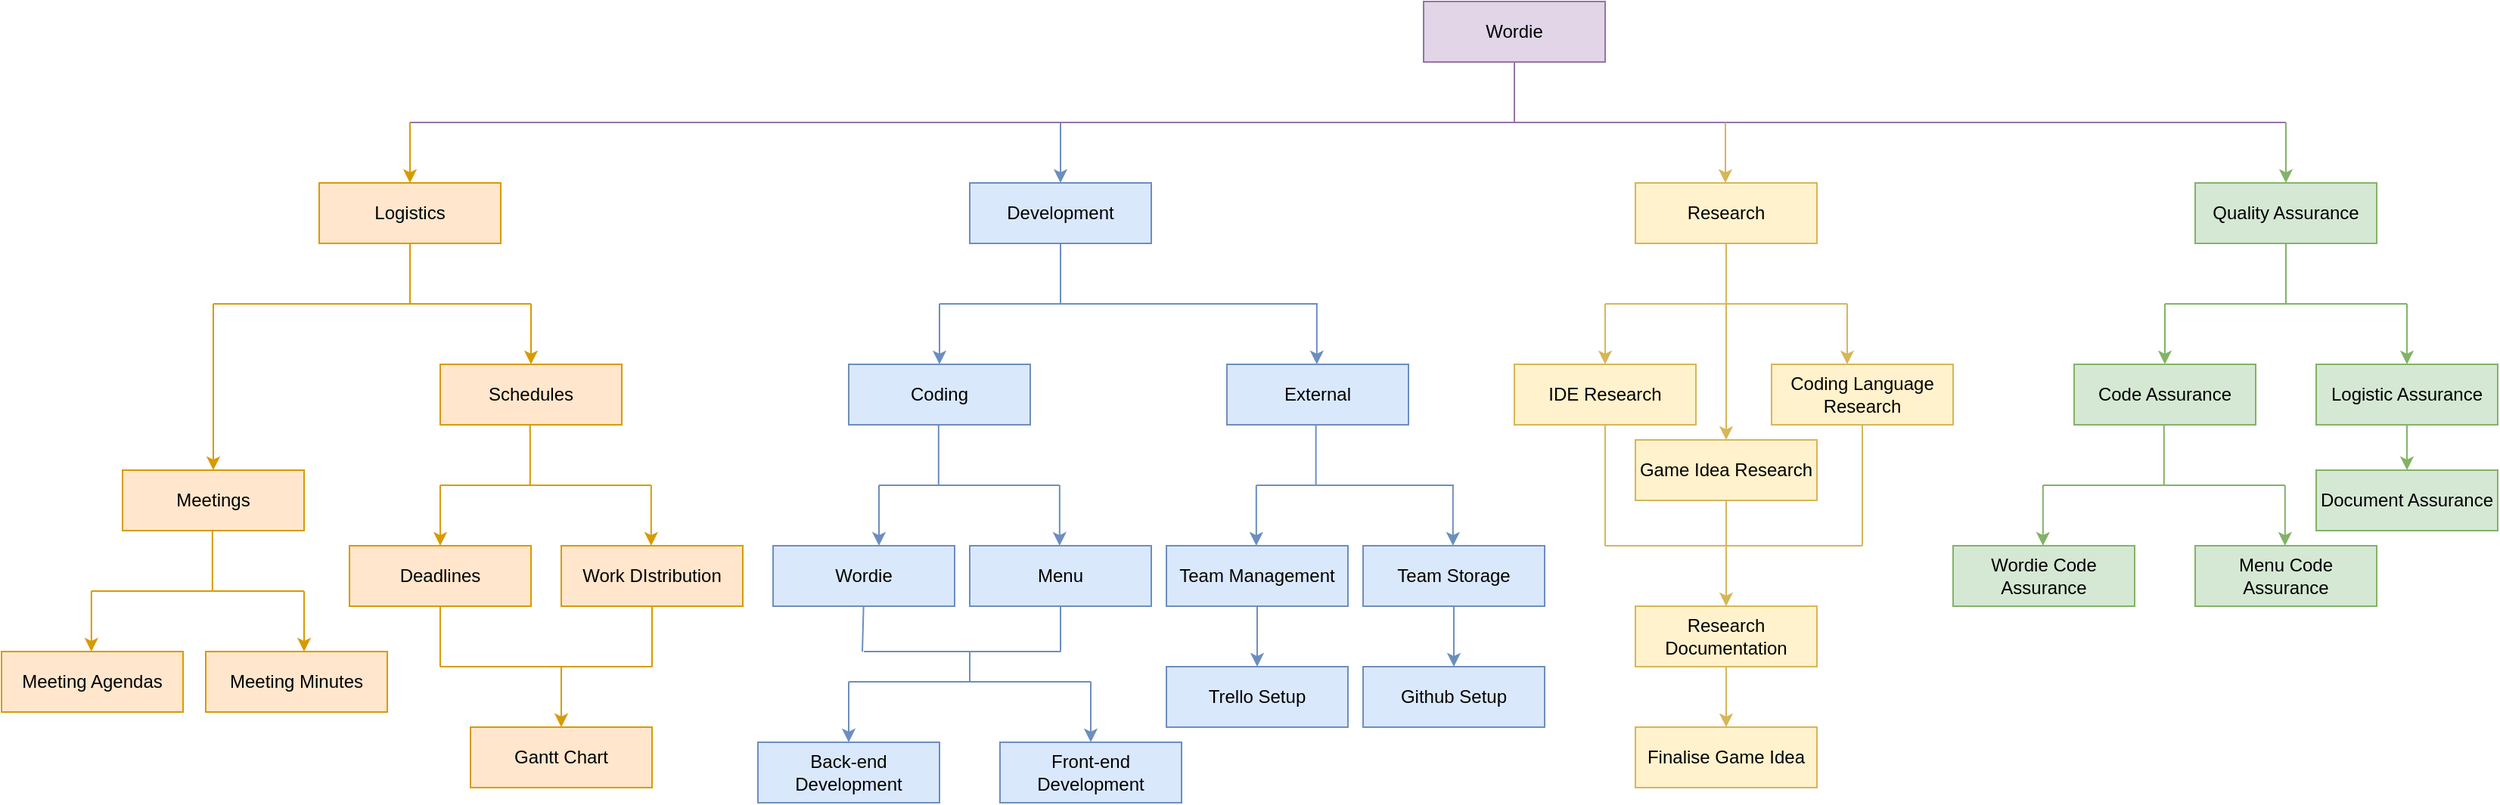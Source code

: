 <mxfile version="26.0.10">
  <diagram name="Page-1" id="4uCm56SZWxQoRGf141Xt">
    <mxGraphModel dx="2653" dy="796" grid="1" gridSize="10" guides="1" tooltips="1" connect="1" arrows="1" fold="1" page="1" pageScale="1" pageWidth="850" pageHeight="1100" math="0" shadow="0">
      <root>
        <mxCell id="0" />
        <mxCell id="1" parent="0" />
        <mxCell id="QkR1pHpWifFLMZmGps3W-1" value="Wordie" style="rounded=0;whiteSpace=wrap;html=1;fillColor=#e1d5e7;strokeColor=#9673a6;" parent="1" vertex="1">
          <mxGeometry x="380" y="40" width="120" height="40" as="geometry" />
        </mxCell>
        <mxCell id="QkR1pHpWifFLMZmGps3W-3" value="Logistics" style="rounded=0;whiteSpace=wrap;html=1;fillColor=#ffe6cc;strokeColor=#d79b00;" parent="1" vertex="1">
          <mxGeometry x="-350" y="160" width="120" height="40" as="geometry" />
        </mxCell>
        <mxCell id="QkR1pHpWifFLMZmGps3W-4" value="Development" style="rounded=0;whiteSpace=wrap;html=1;fillColor=#dae8fc;strokeColor=#6c8ebf;" parent="1" vertex="1">
          <mxGeometry x="80" y="160" width="120" height="40" as="geometry" />
        </mxCell>
        <mxCell id="QkR1pHpWifFLMZmGps3W-6" value="" style="endArrow=classic;html=1;rounded=0;entryX=0.5;entryY=0;entryDx=0;entryDy=0;fillColor=#dae8fc;strokeColor=#6c8ebf;" parent="1" target="QkR1pHpWifFLMZmGps3W-4" edge="1">
          <mxGeometry width="50" height="50" relative="1" as="geometry">
            <mxPoint x="140" y="120" as="sourcePoint" />
            <mxPoint x="270" y="270" as="targetPoint" />
          </mxGeometry>
        </mxCell>
        <mxCell id="QkR1pHpWifFLMZmGps3W-7" value="Research" style="rounded=0;whiteSpace=wrap;html=1;fillColor=#fff2cc;strokeColor=#d6b656;" parent="1" vertex="1">
          <mxGeometry x="520" y="160" width="120" height="40" as="geometry" />
        </mxCell>
        <mxCell id="QkR1pHpWifFLMZmGps3W-10" value="" style="endArrow=none;html=1;rounded=0;fillColor=#e1d5e7;strokeColor=#9673a6;" parent="1" edge="1">
          <mxGeometry width="50" height="50" relative="1" as="geometry">
            <mxPoint x="950" y="120" as="sourcePoint" />
            <mxPoint x="440" y="120" as="targetPoint" />
          </mxGeometry>
        </mxCell>
        <mxCell id="QkR1pHpWifFLMZmGps3W-11" value="" style="endArrow=classic;html=1;rounded=0;entryX=0.5;entryY=0;entryDx=0;entryDy=0;fillColor=#fff2cc;strokeColor=#d6b656;" parent="1" edge="1">
          <mxGeometry width="50" height="50" relative="1" as="geometry">
            <mxPoint x="579.5" y="120" as="sourcePoint" />
            <mxPoint x="579.5" y="160" as="targetPoint" />
          </mxGeometry>
        </mxCell>
        <mxCell id="QkR1pHpWifFLMZmGps3W-25" value="Meetings" style="rounded=0;whiteSpace=wrap;html=1;fillColor=#ffe6cc;strokeColor=#d79b00;" parent="1" vertex="1">
          <mxGeometry x="-480" y="350" width="120" height="40" as="geometry" />
        </mxCell>
        <mxCell id="QkR1pHpWifFLMZmGps3W-26" value="" style="endArrow=none;html=1;rounded=0;entryX=0.5;entryY=1;entryDx=0;entryDy=0;fillColor=#e1d5e7;strokeColor=#9673a6;" parent="1" target="QkR1pHpWifFLMZmGps3W-1" edge="1">
          <mxGeometry width="50" height="50" relative="1" as="geometry">
            <mxPoint x="440" y="120" as="sourcePoint" />
            <mxPoint x="320" y="240" as="targetPoint" />
          </mxGeometry>
        </mxCell>
        <mxCell id="QkR1pHpWifFLMZmGps3W-27" value="" style="endArrow=none;html=1;rounded=0;fillColor=#e1d5e7;strokeColor=#9673a6;" parent="1" edge="1">
          <mxGeometry width="50" height="50" relative="1" as="geometry">
            <mxPoint x="440" y="120" as="sourcePoint" />
            <mxPoint x="-290" y="120" as="targetPoint" />
          </mxGeometry>
        </mxCell>
        <mxCell id="QkR1pHpWifFLMZmGps3W-28" value="" style="endArrow=classic;html=1;rounded=0;fillColor=#ffe6cc;strokeColor=#d79b00;" parent="1" edge="1">
          <mxGeometry width="50" height="50" relative="1" as="geometry">
            <mxPoint x="-290" y="120" as="sourcePoint" />
            <mxPoint x="-290" y="160" as="targetPoint" />
          </mxGeometry>
        </mxCell>
        <mxCell id="QkR1pHpWifFLMZmGps3W-31" value="" style="endArrow=none;html=1;rounded=0;exitX=0.5;exitY=1;exitDx=0;exitDy=0;entryX=0.5;entryY=0;entryDx=0;entryDy=0;fillColor=#dae8fc;strokeColor=#6c8ebf;" parent="1" edge="1">
          <mxGeometry width="50" height="50" relative="1" as="geometry">
            <mxPoint x="140" y="200" as="sourcePoint" />
            <mxPoint x="140" y="240" as="targetPoint" />
          </mxGeometry>
        </mxCell>
        <mxCell id="QkR1pHpWifFLMZmGps3W-32" value="" style="endArrow=none;html=1;rounded=0;fillColor=#dae8fc;strokeColor=#6c8ebf;" parent="1" edge="1">
          <mxGeometry width="50" height="50" relative="1" as="geometry">
            <mxPoint x="140" y="240" as="sourcePoint" />
            <mxPoint x="310" y="240" as="targetPoint" />
          </mxGeometry>
        </mxCell>
        <mxCell id="QkR1pHpWifFLMZmGps3W-33" value="" style="endArrow=none;html=1;rounded=0;fillColor=#dae8fc;strokeColor=#6c8ebf;" parent="1" edge="1">
          <mxGeometry width="50" height="50" relative="1" as="geometry">
            <mxPoint x="60" y="240" as="sourcePoint" />
            <mxPoint x="140" y="240" as="targetPoint" />
          </mxGeometry>
        </mxCell>
        <mxCell id="QkR1pHpWifFLMZmGps3W-34" value="" style="endArrow=classic;html=1;rounded=0;fillColor=#dae8fc;strokeColor=#6c8ebf;" parent="1" edge="1">
          <mxGeometry width="50" height="50" relative="1" as="geometry">
            <mxPoint x="60" y="240" as="sourcePoint" />
            <mxPoint x="60" y="280" as="targetPoint" />
          </mxGeometry>
        </mxCell>
        <mxCell id="QkR1pHpWifFLMZmGps3W-35" value="" style="endArrow=classic;html=1;rounded=0;fillColor=#dae8fc;strokeColor=#6c8ebf;" parent="1" edge="1">
          <mxGeometry width="50" height="50" relative="1" as="geometry">
            <mxPoint x="309.41" y="240" as="sourcePoint" />
            <mxPoint x="309.41" y="280" as="targetPoint" />
          </mxGeometry>
        </mxCell>
        <mxCell id="QkR1pHpWifFLMZmGps3W-36" value="Coding" style="rounded=0;whiteSpace=wrap;html=1;fillColor=#dae8fc;strokeColor=#6c8ebf;" parent="1" vertex="1">
          <mxGeometry y="280" width="120" height="40" as="geometry" />
        </mxCell>
        <mxCell id="QkR1pHpWifFLMZmGps3W-37" value="External" style="rounded=0;whiteSpace=wrap;html=1;fillColor=#dae8fc;strokeColor=#6c8ebf;" parent="1" vertex="1">
          <mxGeometry x="250" y="280" width="120" height="40" as="geometry" />
        </mxCell>
        <mxCell id="QkR1pHpWifFLMZmGps3W-38" value="" style="endArrow=none;html=1;rounded=0;exitX=0.5;exitY=1;exitDx=0;exitDy=0;entryX=0.5;entryY=0;entryDx=0;entryDy=0;fillColor=#fff2cc;strokeColor=#d6b656;" parent="1" edge="1">
          <mxGeometry width="50" height="50" relative="1" as="geometry">
            <mxPoint x="580" y="200" as="sourcePoint" />
            <mxPoint x="580" y="240" as="targetPoint" />
          </mxGeometry>
        </mxCell>
        <mxCell id="QkR1pHpWifFLMZmGps3W-39" value="" style="endArrow=none;html=1;rounded=0;fillColor=#fff2cc;strokeColor=#d6b656;" parent="1" edge="1">
          <mxGeometry width="50" height="50" relative="1" as="geometry">
            <mxPoint x="580" y="240" as="sourcePoint" />
            <mxPoint x="660" y="240" as="targetPoint" />
          </mxGeometry>
        </mxCell>
        <mxCell id="QkR1pHpWifFLMZmGps3W-40" value="" style="endArrow=none;html=1;rounded=0;fillColor=#fff2cc;strokeColor=#d6b656;" parent="1" edge="1">
          <mxGeometry width="50" height="50" relative="1" as="geometry">
            <mxPoint x="500" y="240" as="sourcePoint" />
            <mxPoint x="580" y="240" as="targetPoint" />
          </mxGeometry>
        </mxCell>
        <mxCell id="QkR1pHpWifFLMZmGps3W-41" value="" style="endArrow=classic;html=1;rounded=0;fillColor=#fff2cc;strokeColor=#d6b656;" parent="1" edge="1">
          <mxGeometry width="50" height="50" relative="1" as="geometry">
            <mxPoint x="500" y="240" as="sourcePoint" />
            <mxPoint x="500" y="280" as="targetPoint" />
          </mxGeometry>
        </mxCell>
        <mxCell id="QkR1pHpWifFLMZmGps3W-42" value="" style="endArrow=classic;html=1;rounded=0;fillColor=#fff2cc;strokeColor=#d6b656;" parent="1" edge="1">
          <mxGeometry width="50" height="50" relative="1" as="geometry">
            <mxPoint x="660" y="240" as="sourcePoint" />
            <mxPoint x="660" y="280" as="targetPoint" />
          </mxGeometry>
        </mxCell>
        <mxCell id="QkR1pHpWifFLMZmGps3W-43" value="IDE Research" style="rounded=0;whiteSpace=wrap;html=1;fillColor=#fff2cc;strokeColor=#d6b656;" parent="1" vertex="1">
          <mxGeometry x="440" y="280" width="120" height="40" as="geometry" />
        </mxCell>
        <mxCell id="QkR1pHpWifFLMZmGps3W-44" value="Coding Language Research" style="rounded=0;whiteSpace=wrap;html=1;fillColor=#fff2cc;strokeColor=#d6b656;" parent="1" vertex="1">
          <mxGeometry x="610" y="280" width="120" height="40" as="geometry" />
        </mxCell>
        <mxCell id="QkR1pHpWifFLMZmGps3W-45" value="Quality Assurance" style="rounded=0;whiteSpace=wrap;html=1;fillColor=#d5e8d4;strokeColor=#82b366;" parent="1" vertex="1">
          <mxGeometry x="890" y="160" width="120" height="40" as="geometry" />
        </mxCell>
        <mxCell id="QkR1pHpWifFLMZmGps3W-46" value="" style="endArrow=none;html=1;rounded=0;exitX=0.5;exitY=1;exitDx=0;exitDy=0;entryX=0.5;entryY=0;entryDx=0;entryDy=0;fillColor=#d5e8d4;strokeColor=#82b366;" parent="1" source="QkR1pHpWifFLMZmGps3W-45" edge="1">
          <mxGeometry width="50" height="50" relative="1" as="geometry">
            <mxPoint x="1270" y="320" as="sourcePoint" />
            <mxPoint x="950" y="240" as="targetPoint" />
          </mxGeometry>
        </mxCell>
        <mxCell id="QkR1pHpWifFLMZmGps3W-47" value="" style="endArrow=none;html=1;rounded=0;fillColor=#d5e8d4;strokeColor=#82b366;" parent="1" edge="1">
          <mxGeometry width="50" height="50" relative="1" as="geometry">
            <mxPoint x="950" y="240" as="sourcePoint" />
            <mxPoint x="1030" y="240" as="targetPoint" />
          </mxGeometry>
        </mxCell>
        <mxCell id="QkR1pHpWifFLMZmGps3W-48" value="" style="endArrow=none;html=1;rounded=0;fillColor=#d5e8d4;strokeColor=#82b366;" parent="1" edge="1">
          <mxGeometry width="50" height="50" relative="1" as="geometry">
            <mxPoint x="870" y="240" as="sourcePoint" />
            <mxPoint x="950" y="240" as="targetPoint" />
          </mxGeometry>
        </mxCell>
        <mxCell id="QkR1pHpWifFLMZmGps3W-49" value="" style="endArrow=classic;html=1;rounded=0;fillColor=#d5e8d4;strokeColor=#82b366;" parent="1" edge="1">
          <mxGeometry width="50" height="50" relative="1" as="geometry">
            <mxPoint x="870" y="240" as="sourcePoint" />
            <mxPoint x="870" y="280" as="targetPoint" />
          </mxGeometry>
        </mxCell>
        <mxCell id="QkR1pHpWifFLMZmGps3W-50" value="" style="endArrow=classic;html=1;rounded=0;fillColor=#d5e8d4;strokeColor=#82b366;" parent="1" edge="1">
          <mxGeometry width="50" height="50" relative="1" as="geometry">
            <mxPoint x="1030" y="240" as="sourcePoint" />
            <mxPoint x="1030" y="280" as="targetPoint" />
          </mxGeometry>
        </mxCell>
        <mxCell id="QkR1pHpWifFLMZmGps3W-51" value="Code Assurance" style="rounded=0;whiteSpace=wrap;html=1;fillColor=#d5e8d4;strokeColor=#82b366;" parent="1" vertex="1">
          <mxGeometry x="810" y="280" width="120" height="40" as="geometry" />
        </mxCell>
        <mxCell id="QkR1pHpWifFLMZmGps3W-52" value="" style="endArrow=classic;html=1;rounded=0;fillColor=#d5e8d4;strokeColor=#82b366;" parent="1" edge="1">
          <mxGeometry width="50" height="50" relative="1" as="geometry">
            <mxPoint x="950" y="120" as="sourcePoint" />
            <mxPoint x="950" y="160" as="targetPoint" />
          </mxGeometry>
        </mxCell>
        <mxCell id="QkR1pHpWifFLMZmGps3W-53" value="Logistic Assurance" style="rounded=0;whiteSpace=wrap;html=1;fillColor=#d5e8d4;strokeColor=#82b366;" parent="1" vertex="1">
          <mxGeometry x="970" y="280" width="120" height="40" as="geometry" />
        </mxCell>
        <mxCell id="b7smkm2JZgjJDArVLivZ-3" value="" style="endArrow=none;html=1;rounded=0;exitX=0.5;exitY=1;exitDx=0;exitDy=0;entryX=0.5;entryY=0;entryDx=0;entryDy=0;fillColor=#ffe6cc;strokeColor=#d79b00;" edge="1" parent="1">
          <mxGeometry width="50" height="50" relative="1" as="geometry">
            <mxPoint x="-420.59" y="390" as="sourcePoint" />
            <mxPoint x="-420.59" y="430" as="targetPoint" />
          </mxGeometry>
        </mxCell>
        <mxCell id="b7smkm2JZgjJDArVLivZ-4" value="" style="endArrow=none;html=1;rounded=0;fillColor=#ffe6cc;strokeColor=#d79b00;" edge="1" parent="1">
          <mxGeometry width="50" height="50" relative="1" as="geometry">
            <mxPoint x="-420.59" y="430" as="sourcePoint" />
            <mxPoint x="-360" y="430" as="targetPoint" />
          </mxGeometry>
        </mxCell>
        <mxCell id="b7smkm2JZgjJDArVLivZ-5" value="" style="endArrow=none;html=1;rounded=0;fillColor=#ffe6cc;strokeColor=#d79b00;" edge="1" parent="1">
          <mxGeometry width="50" height="50" relative="1" as="geometry">
            <mxPoint x="-500.59" y="430" as="sourcePoint" />
            <mxPoint x="-420.59" y="430" as="targetPoint" />
          </mxGeometry>
        </mxCell>
        <mxCell id="b7smkm2JZgjJDArVLivZ-6" value="" style="endArrow=classic;html=1;rounded=0;fillColor=#ffe6cc;strokeColor=#d79b00;" edge="1" parent="1">
          <mxGeometry width="50" height="50" relative="1" as="geometry">
            <mxPoint x="-500.59" y="430" as="sourcePoint" />
            <mxPoint x="-500.59" y="470" as="targetPoint" />
          </mxGeometry>
        </mxCell>
        <mxCell id="b7smkm2JZgjJDArVLivZ-7" value="" style="endArrow=classic;html=1;rounded=0;fillColor=#ffe6cc;strokeColor=#d79b00;" edge="1" parent="1">
          <mxGeometry width="50" height="50" relative="1" as="geometry">
            <mxPoint x="-360" y="430" as="sourcePoint" />
            <mxPoint x="-360" y="470" as="targetPoint" />
          </mxGeometry>
        </mxCell>
        <mxCell id="b7smkm2JZgjJDArVLivZ-8" value="Meeting Agendas" style="rounded=0;whiteSpace=wrap;html=1;fillColor=#ffe6cc;strokeColor=#d79b00;" vertex="1" parent="1">
          <mxGeometry x="-560" y="470" width="120" height="40" as="geometry" />
        </mxCell>
        <mxCell id="b7smkm2JZgjJDArVLivZ-9" value="Meeting Minutes" style="rounded=0;whiteSpace=wrap;html=1;fillColor=#ffe6cc;strokeColor=#d79b00;" vertex="1" parent="1">
          <mxGeometry x="-425" y="470" width="120" height="40" as="geometry" />
        </mxCell>
        <mxCell id="b7smkm2JZgjJDArVLivZ-11" value="" style="endArrow=none;html=1;rounded=0;exitX=0.5;exitY=1;exitDx=0;exitDy=0;entryX=0.5;entryY=0;entryDx=0;entryDy=0;fillColor=#dae8fc;strokeColor=#6c8ebf;" edge="1" parent="1">
          <mxGeometry width="50" height="50" relative="1" as="geometry">
            <mxPoint x="59.41" y="320" as="sourcePoint" />
            <mxPoint x="59.41" y="360" as="targetPoint" />
          </mxGeometry>
        </mxCell>
        <mxCell id="b7smkm2JZgjJDArVLivZ-12" value="" style="endArrow=none;html=1;rounded=0;fillColor=#dae8fc;strokeColor=#6c8ebf;" edge="1" parent="1">
          <mxGeometry width="50" height="50" relative="1" as="geometry">
            <mxPoint x="59.41" y="360" as="sourcePoint" />
            <mxPoint x="139.41" y="360" as="targetPoint" />
          </mxGeometry>
        </mxCell>
        <mxCell id="b7smkm2JZgjJDArVLivZ-13" value="" style="endArrow=none;html=1;rounded=0;fillColor=#dae8fc;strokeColor=#6c8ebf;" edge="1" parent="1">
          <mxGeometry width="50" height="50" relative="1" as="geometry">
            <mxPoint x="20" y="360" as="sourcePoint" />
            <mxPoint x="59.41" y="360" as="targetPoint" />
          </mxGeometry>
        </mxCell>
        <mxCell id="b7smkm2JZgjJDArVLivZ-14" value="" style="endArrow=classic;html=1;rounded=0;fillColor=#dae8fc;strokeColor=#6c8ebf;" edge="1" parent="1">
          <mxGeometry width="50" height="50" relative="1" as="geometry">
            <mxPoint x="20" y="360" as="sourcePoint" />
            <mxPoint x="20" y="400" as="targetPoint" />
          </mxGeometry>
        </mxCell>
        <mxCell id="b7smkm2JZgjJDArVLivZ-15" value="" style="endArrow=classic;html=1;rounded=0;fillColor=#dae8fc;strokeColor=#6c8ebf;" edge="1" parent="1">
          <mxGeometry width="50" height="50" relative="1" as="geometry">
            <mxPoint x="139.41" y="360" as="sourcePoint" />
            <mxPoint x="139.41" y="400" as="targetPoint" />
          </mxGeometry>
        </mxCell>
        <mxCell id="b7smkm2JZgjJDArVLivZ-16" value="Wordie" style="rounded=0;whiteSpace=wrap;html=1;fillColor=#dae8fc;strokeColor=#6c8ebf;" vertex="1" parent="1">
          <mxGeometry x="-50" y="400" width="120" height="40" as="geometry" />
        </mxCell>
        <mxCell id="b7smkm2JZgjJDArVLivZ-17" value="Menu" style="rounded=0;whiteSpace=wrap;html=1;fillColor=#dae8fc;strokeColor=#6c8ebf;" vertex="1" parent="1">
          <mxGeometry x="80" y="400" width="120" height="40" as="geometry" />
        </mxCell>
        <mxCell id="b7smkm2JZgjJDArVLivZ-25" value="" style="endArrow=none;html=1;rounded=0;fillColor=#dae8fc;strokeColor=#6c8ebf;" edge="1" parent="1">
          <mxGeometry width="50" height="50" relative="1" as="geometry">
            <mxPoint x="80" y="490" as="sourcePoint" />
            <mxPoint x="160" y="490" as="targetPoint" />
          </mxGeometry>
        </mxCell>
        <mxCell id="b7smkm2JZgjJDArVLivZ-26" value="" style="endArrow=none;html=1;rounded=0;fillColor=#dae8fc;strokeColor=#6c8ebf;" edge="1" parent="1">
          <mxGeometry width="50" height="50" relative="1" as="geometry">
            <mxPoint y="490" as="sourcePoint" />
            <mxPoint x="80" y="490" as="targetPoint" />
          </mxGeometry>
        </mxCell>
        <mxCell id="b7smkm2JZgjJDArVLivZ-27" value="" style="endArrow=classic;html=1;rounded=0;fillColor=#dae8fc;strokeColor=#6c8ebf;" edge="1" parent="1">
          <mxGeometry width="50" height="50" relative="1" as="geometry">
            <mxPoint y="490" as="sourcePoint" />
            <mxPoint y="530" as="targetPoint" />
          </mxGeometry>
        </mxCell>
        <mxCell id="b7smkm2JZgjJDArVLivZ-28" value="" style="endArrow=classic;html=1;rounded=0;fillColor=#dae8fc;strokeColor=#6c8ebf;" edge="1" parent="1">
          <mxGeometry width="50" height="50" relative="1" as="geometry">
            <mxPoint x="160" y="490" as="sourcePoint" />
            <mxPoint x="160" y="530" as="targetPoint" />
          </mxGeometry>
        </mxCell>
        <mxCell id="b7smkm2JZgjJDArVLivZ-29" value="Back-end Development" style="rounded=0;whiteSpace=wrap;html=1;fillColor=#dae8fc;strokeColor=#6c8ebf;" vertex="1" parent="1">
          <mxGeometry x="-60" y="530" width="120" height="40" as="geometry" />
        </mxCell>
        <mxCell id="b7smkm2JZgjJDArVLivZ-30" value="Front-end Development" style="rounded=0;whiteSpace=wrap;html=1;fillColor=#dae8fc;strokeColor=#6c8ebf;" vertex="1" parent="1">
          <mxGeometry x="100" y="530" width="120" height="40" as="geometry" />
        </mxCell>
        <mxCell id="b7smkm2JZgjJDArVLivZ-31" value="" style="endArrow=none;html=1;rounded=0;exitX=0.5;exitY=1;exitDx=0;exitDy=0;fillColor=#dae8fc;strokeColor=#6c8ebf;" edge="1" parent="1">
          <mxGeometry width="50" height="50" relative="1" as="geometry">
            <mxPoint x="9.82" y="440" as="sourcePoint" />
            <mxPoint x="9" y="470" as="targetPoint" />
          </mxGeometry>
        </mxCell>
        <mxCell id="b7smkm2JZgjJDArVLivZ-32" value="" style="endArrow=none;html=1;rounded=0;fillColor=#dae8fc;strokeColor=#6c8ebf;" edge="1" parent="1">
          <mxGeometry width="50" height="50" relative="1" as="geometry">
            <mxPoint x="10" y="470" as="sourcePoint" />
            <mxPoint x="80" y="470" as="targetPoint" />
          </mxGeometry>
        </mxCell>
        <mxCell id="b7smkm2JZgjJDArVLivZ-33" value="" style="endArrow=none;html=1;rounded=0;exitX=0.5;exitY=1;exitDx=0;exitDy=0;fillColor=#dae8fc;strokeColor=#6c8ebf;" edge="1" parent="1" source="b7smkm2JZgjJDArVLivZ-17">
          <mxGeometry width="50" height="50" relative="1" as="geometry">
            <mxPoint x="29.82" y="460" as="sourcePoint" />
            <mxPoint x="140" y="470" as="targetPoint" />
          </mxGeometry>
        </mxCell>
        <mxCell id="b7smkm2JZgjJDArVLivZ-34" value="" style="endArrow=none;html=1;rounded=0;fillColor=#dae8fc;strokeColor=#6c8ebf;" edge="1" parent="1">
          <mxGeometry width="50" height="50" relative="1" as="geometry">
            <mxPoint x="80" y="470" as="sourcePoint" />
            <mxPoint x="140" y="470" as="targetPoint" />
          </mxGeometry>
        </mxCell>
        <mxCell id="b7smkm2JZgjJDArVLivZ-35" value="" style="endArrow=none;html=1;rounded=0;fillColor=#dae8fc;strokeColor=#6c8ebf;" edge="1" parent="1">
          <mxGeometry width="50" height="50" relative="1" as="geometry">
            <mxPoint x="80" y="470" as="sourcePoint" />
            <mxPoint x="80" y="490" as="targetPoint" />
          </mxGeometry>
        </mxCell>
        <mxCell id="b7smkm2JZgjJDArVLivZ-36" value="" style="endArrow=none;html=1;rounded=0;exitX=0.5;exitY=1;exitDx=0;exitDy=0;entryX=0.5;entryY=0;entryDx=0;entryDy=0;fillColor=#dae8fc;strokeColor=#6c8ebf;" edge="1" parent="1">
          <mxGeometry width="50" height="50" relative="1" as="geometry">
            <mxPoint x="308.82" y="320" as="sourcePoint" />
            <mxPoint x="308.82" y="360" as="targetPoint" />
          </mxGeometry>
        </mxCell>
        <mxCell id="b7smkm2JZgjJDArVLivZ-37" value="" style="endArrow=none;html=1;rounded=0;fillColor=#dae8fc;strokeColor=#6c8ebf;" edge="1" parent="1">
          <mxGeometry width="50" height="50" relative="1" as="geometry">
            <mxPoint x="308.82" y="360" as="sourcePoint" />
            <mxPoint x="400" y="360" as="targetPoint" />
          </mxGeometry>
        </mxCell>
        <mxCell id="b7smkm2JZgjJDArVLivZ-38" value="" style="endArrow=none;html=1;rounded=0;fillColor=#dae8fc;strokeColor=#6c8ebf;" edge="1" parent="1">
          <mxGeometry width="50" height="50" relative="1" as="geometry">
            <mxPoint x="269.41" y="360" as="sourcePoint" />
            <mxPoint x="308.82" y="360" as="targetPoint" />
          </mxGeometry>
        </mxCell>
        <mxCell id="b7smkm2JZgjJDArVLivZ-39" value="" style="endArrow=classic;html=1;rounded=0;fillColor=#dae8fc;strokeColor=#6c8ebf;" edge="1" parent="1">
          <mxGeometry width="50" height="50" relative="1" as="geometry">
            <mxPoint x="269.41" y="360" as="sourcePoint" />
            <mxPoint x="269.41" y="400" as="targetPoint" />
          </mxGeometry>
        </mxCell>
        <mxCell id="b7smkm2JZgjJDArVLivZ-40" value="" style="endArrow=classic;html=1;rounded=0;fillColor=#dae8fc;strokeColor=#6c8ebf;" edge="1" parent="1">
          <mxGeometry width="50" height="50" relative="1" as="geometry">
            <mxPoint x="399.41" y="360" as="sourcePoint" />
            <mxPoint x="399.41" y="400" as="targetPoint" />
          </mxGeometry>
        </mxCell>
        <mxCell id="b7smkm2JZgjJDArVLivZ-41" value="Team Management" style="rounded=0;whiteSpace=wrap;html=1;fillColor=#dae8fc;strokeColor=#6c8ebf;" vertex="1" parent="1">
          <mxGeometry x="210" y="400" width="120" height="40" as="geometry" />
        </mxCell>
        <mxCell id="b7smkm2JZgjJDArVLivZ-42" value="Team Storage" style="rounded=0;whiteSpace=wrap;html=1;fillColor=#dae8fc;strokeColor=#6c8ebf;" vertex="1" parent="1">
          <mxGeometry x="340" y="400" width="120" height="40" as="geometry" />
        </mxCell>
        <mxCell id="b7smkm2JZgjJDArVLivZ-45" value="" style="endArrow=classic;html=1;rounded=0;exitX=0.5;exitY=1;exitDx=0;exitDy=0;fillColor=#dae8fc;strokeColor=#6c8ebf;" edge="1" parent="1" source="b7smkm2JZgjJDArVLivZ-41">
          <mxGeometry width="50" height="50" relative="1" as="geometry">
            <mxPoint x="300" y="340" as="sourcePoint" />
            <mxPoint x="270" y="480" as="targetPoint" />
          </mxGeometry>
        </mxCell>
        <mxCell id="b7smkm2JZgjJDArVLivZ-46" value="Trello Setup" style="rounded=0;whiteSpace=wrap;html=1;fillColor=#dae8fc;strokeColor=#6c8ebf;" vertex="1" parent="1">
          <mxGeometry x="210" y="480" width="120" height="40" as="geometry" />
        </mxCell>
        <mxCell id="b7smkm2JZgjJDArVLivZ-47" value="Github Setup" style="rounded=0;whiteSpace=wrap;html=1;fillColor=#dae8fc;strokeColor=#6c8ebf;" vertex="1" parent="1">
          <mxGeometry x="340" y="480" width="120" height="40" as="geometry" />
        </mxCell>
        <mxCell id="b7smkm2JZgjJDArVLivZ-48" value="" style="endArrow=classic;html=1;rounded=0;entryX=0.5;entryY=0;entryDx=0;entryDy=0;exitX=0.5;exitY=1;exitDx=0;exitDy=0;fillColor=#dae8fc;strokeColor=#6c8ebf;" edge="1" parent="1" source="b7smkm2JZgjJDArVLivZ-42" target="b7smkm2JZgjJDArVLivZ-47">
          <mxGeometry width="50" height="50" relative="1" as="geometry">
            <mxPoint x="409.41" y="370" as="sourcePoint" />
            <mxPoint x="409.41" y="410" as="targetPoint" />
          </mxGeometry>
        </mxCell>
        <mxCell id="b7smkm2JZgjJDArVLivZ-49" value="Game Idea Research" style="rounded=0;whiteSpace=wrap;html=1;fillColor=#fff2cc;strokeColor=#d6b656;" vertex="1" parent="1">
          <mxGeometry x="520" y="330" width="120" height="40" as="geometry" />
        </mxCell>
        <mxCell id="b7smkm2JZgjJDArVLivZ-51" value="" style="endArrow=classic;html=1;rounded=0;entryX=0.5;entryY=0;entryDx=0;entryDy=0;fillColor=#fff2cc;strokeColor=#d6b656;" edge="1" parent="1" target="b7smkm2JZgjJDArVLivZ-49">
          <mxGeometry width="50" height="50" relative="1" as="geometry">
            <mxPoint x="580" y="240" as="sourcePoint" />
            <mxPoint x="670" y="290" as="targetPoint" />
          </mxGeometry>
        </mxCell>
        <mxCell id="b7smkm2JZgjJDArVLivZ-52" value="Research Documentation" style="rounded=0;whiteSpace=wrap;html=1;fillColor=#fff2cc;strokeColor=#d6b656;" vertex="1" parent="1">
          <mxGeometry x="520" y="440" width="120" height="40" as="geometry" />
        </mxCell>
        <mxCell id="b7smkm2JZgjJDArVLivZ-56" value="" style="endArrow=none;html=1;rounded=0;exitX=0.5;exitY=1;exitDx=0;exitDy=0;entryX=0.5;entryY=0;entryDx=0;entryDy=0;fillColor=#d5e8d4;strokeColor=#82b366;" edge="1" parent="1">
          <mxGeometry width="50" height="50" relative="1" as="geometry">
            <mxPoint x="869.41" y="320" as="sourcePoint" />
            <mxPoint x="869.41" y="360" as="targetPoint" />
          </mxGeometry>
        </mxCell>
        <mxCell id="b7smkm2JZgjJDArVLivZ-57" value="" style="endArrow=none;html=1;rounded=0;fillColor=#d5e8d4;strokeColor=#82b366;" edge="1" parent="1">
          <mxGeometry width="50" height="50" relative="1" as="geometry">
            <mxPoint x="869.41" y="360" as="sourcePoint" />
            <mxPoint x="949.41" y="360" as="targetPoint" />
          </mxGeometry>
        </mxCell>
        <mxCell id="b7smkm2JZgjJDArVLivZ-58" value="" style="endArrow=none;html=1;rounded=0;fillColor=#d5e8d4;strokeColor=#82b366;" edge="1" parent="1">
          <mxGeometry width="50" height="50" relative="1" as="geometry">
            <mxPoint x="789.41" y="360" as="sourcePoint" />
            <mxPoint x="869.41" y="360" as="targetPoint" />
          </mxGeometry>
        </mxCell>
        <mxCell id="b7smkm2JZgjJDArVLivZ-59" value="" style="endArrow=classic;html=1;rounded=0;fillColor=#d5e8d4;strokeColor=#82b366;" edge="1" parent="1">
          <mxGeometry width="50" height="50" relative="1" as="geometry">
            <mxPoint x="789.41" y="360" as="sourcePoint" />
            <mxPoint x="789.41" y="400" as="targetPoint" />
          </mxGeometry>
        </mxCell>
        <mxCell id="b7smkm2JZgjJDArVLivZ-60" value="" style="endArrow=classic;html=1;rounded=0;fillColor=#d5e8d4;strokeColor=#82b366;" edge="1" parent="1">
          <mxGeometry width="50" height="50" relative="1" as="geometry">
            <mxPoint x="949.41" y="360" as="sourcePoint" />
            <mxPoint x="949.41" y="400" as="targetPoint" />
          </mxGeometry>
        </mxCell>
        <mxCell id="b7smkm2JZgjJDArVLivZ-66" value="Wordie Code Assurance" style="rounded=0;whiteSpace=wrap;html=1;fillColor=#d5e8d4;strokeColor=#82b366;" vertex="1" parent="1">
          <mxGeometry x="730" y="400" width="120" height="40" as="geometry" />
        </mxCell>
        <mxCell id="b7smkm2JZgjJDArVLivZ-67" value="Menu Code Assurance" style="rounded=0;whiteSpace=wrap;html=1;fillColor=#d5e8d4;strokeColor=#82b366;" vertex="1" parent="1">
          <mxGeometry x="890" y="400" width="120" height="40" as="geometry" />
        </mxCell>
        <mxCell id="b7smkm2JZgjJDArVLivZ-68" value="Document Assurance" style="rounded=0;whiteSpace=wrap;html=1;fillColor=#d5e8d4;strokeColor=#82b366;" vertex="1" parent="1">
          <mxGeometry x="970" y="350" width="120" height="40" as="geometry" />
        </mxCell>
        <mxCell id="b7smkm2JZgjJDArVLivZ-69" value="" style="endArrow=classic;html=1;rounded=0;entryX=0.5;entryY=0;entryDx=0;entryDy=0;exitX=0.5;exitY=1;exitDx=0;exitDy=0;fillColor=#d5e8d4;strokeColor=#82b366;" edge="1" parent="1" source="QkR1pHpWifFLMZmGps3W-53" target="b7smkm2JZgjJDArVLivZ-68">
          <mxGeometry width="50" height="50" relative="1" as="geometry">
            <mxPoint x="1040" y="250" as="sourcePoint" />
            <mxPoint x="1040" y="290" as="targetPoint" />
          </mxGeometry>
        </mxCell>
        <mxCell id="b7smkm2JZgjJDArVLivZ-70" value="" style="endArrow=none;html=1;rounded=0;fillColor=#fff2cc;strokeColor=#d6b656;exitX=0.5;exitY=1;exitDx=0;exitDy=0;" edge="1" parent="1" source="QkR1pHpWifFLMZmGps3W-43">
          <mxGeometry width="50" height="50" relative="1" as="geometry">
            <mxPoint x="510" y="250" as="sourcePoint" />
            <mxPoint x="500" y="400" as="targetPoint" />
          </mxGeometry>
        </mxCell>
        <mxCell id="b7smkm2JZgjJDArVLivZ-71" value="" style="endArrow=none;html=1;rounded=0;fillColor=#fff2cc;strokeColor=#d6b656;entryX=0.5;entryY=1;entryDx=0;entryDy=0;" edge="1" parent="1" target="QkR1pHpWifFLMZmGps3W-44">
          <mxGeometry width="50" height="50" relative="1" as="geometry">
            <mxPoint x="670" y="400" as="sourcePoint" />
            <mxPoint x="510" y="410" as="targetPoint" />
          </mxGeometry>
        </mxCell>
        <mxCell id="b7smkm2JZgjJDArVLivZ-72" value="" style="endArrow=none;html=1;rounded=0;fillColor=#fff2cc;strokeColor=#d6b656;" edge="1" parent="1">
          <mxGeometry width="50" height="50" relative="1" as="geometry">
            <mxPoint x="500" y="400" as="sourcePoint" />
            <mxPoint x="670" y="400" as="targetPoint" />
          </mxGeometry>
        </mxCell>
        <mxCell id="b7smkm2JZgjJDArVLivZ-73" value="" style="endArrow=none;html=1;rounded=0;fillColor=#fff2cc;strokeColor=#d6b656;exitX=0.5;exitY=1;exitDx=0;exitDy=0;" edge="1" parent="1" source="b7smkm2JZgjJDArVLivZ-49">
          <mxGeometry width="50" height="50" relative="1" as="geometry">
            <mxPoint x="510" y="410" as="sourcePoint" />
            <mxPoint x="580" y="400" as="targetPoint" />
          </mxGeometry>
        </mxCell>
        <mxCell id="b7smkm2JZgjJDArVLivZ-74" value="" style="endArrow=classic;html=1;rounded=0;fillColor=#fff2cc;strokeColor=#d6b656;entryX=0.5;entryY=0;entryDx=0;entryDy=0;" edge="1" parent="1" target="b7smkm2JZgjJDArVLivZ-52">
          <mxGeometry width="50" height="50" relative="1" as="geometry">
            <mxPoint x="580" y="400" as="sourcePoint" />
            <mxPoint x="510" y="290" as="targetPoint" />
          </mxGeometry>
        </mxCell>
        <mxCell id="b7smkm2JZgjJDArVLivZ-75" value="Finalise Game Idea" style="rounded=0;whiteSpace=wrap;html=1;fillColor=#fff2cc;strokeColor=#d6b656;" vertex="1" parent="1">
          <mxGeometry x="520" y="520" width="120" height="40" as="geometry" />
        </mxCell>
        <mxCell id="b7smkm2JZgjJDArVLivZ-76" value="" style="endArrow=classic;html=1;rounded=0;fillColor=#fff2cc;strokeColor=#d6b656;entryX=0.5;entryY=0;entryDx=0;entryDy=0;exitX=0.5;exitY=1;exitDx=0;exitDy=0;" edge="1" parent="1" source="b7smkm2JZgjJDArVLivZ-52" target="b7smkm2JZgjJDArVLivZ-75">
          <mxGeometry width="50" height="50" relative="1" as="geometry">
            <mxPoint x="590" y="410" as="sourcePoint" />
            <mxPoint x="590" y="450" as="targetPoint" />
          </mxGeometry>
        </mxCell>
        <mxCell id="b7smkm2JZgjJDArVLivZ-85" value="" style="endArrow=none;html=1;rounded=0;exitX=0.5;exitY=1;exitDx=0;exitDy=0;entryX=0.5;entryY=0;entryDx=0;entryDy=0;fillColor=#ffe6cc;strokeColor=#d79b00;" edge="1" parent="1">
          <mxGeometry width="50" height="50" relative="1" as="geometry">
            <mxPoint x="-290" y="200" as="sourcePoint" />
            <mxPoint x="-290" y="240" as="targetPoint" />
          </mxGeometry>
        </mxCell>
        <mxCell id="b7smkm2JZgjJDArVLivZ-86" value="" style="endArrow=none;html=1;rounded=0;fillColor=#ffe6cc;strokeColor=#d79b00;" edge="1" parent="1">
          <mxGeometry width="50" height="50" relative="1" as="geometry">
            <mxPoint x="-290" y="240" as="sourcePoint" />
            <mxPoint x="-210.0" y="240" as="targetPoint" />
          </mxGeometry>
        </mxCell>
        <mxCell id="b7smkm2JZgjJDArVLivZ-87" value="" style="endArrow=none;html=1;rounded=0;fillColor=#ffe6cc;strokeColor=#d79b00;" edge="1" parent="1">
          <mxGeometry width="50" height="50" relative="1" as="geometry">
            <mxPoint x="-420" y="240" as="sourcePoint" />
            <mxPoint x="-290" y="240" as="targetPoint" />
          </mxGeometry>
        </mxCell>
        <mxCell id="b7smkm2JZgjJDArVLivZ-88" value="" style="endArrow=classic;html=1;rounded=0;fillColor=#ffe6cc;strokeColor=#d79b00;" edge="1" parent="1">
          <mxGeometry width="50" height="50" relative="1" as="geometry">
            <mxPoint x="-420" y="240" as="sourcePoint" />
            <mxPoint x="-420" y="350" as="targetPoint" />
          </mxGeometry>
        </mxCell>
        <mxCell id="b7smkm2JZgjJDArVLivZ-89" value="" style="endArrow=classic;html=1;rounded=0;fillColor=#ffe6cc;strokeColor=#d79b00;" edge="1" parent="1">
          <mxGeometry width="50" height="50" relative="1" as="geometry">
            <mxPoint x="-210.0" y="240" as="sourcePoint" />
            <mxPoint x="-210.0" y="280" as="targetPoint" />
          </mxGeometry>
        </mxCell>
        <mxCell id="b7smkm2JZgjJDArVLivZ-90" value="Schedules" style="rounded=0;whiteSpace=wrap;html=1;fillColor=#ffe6cc;strokeColor=#d79b00;" vertex="1" parent="1">
          <mxGeometry x="-270" y="280" width="120" height="40" as="geometry" />
        </mxCell>
        <mxCell id="b7smkm2JZgjJDArVLivZ-92" value="Deadlines" style="rounded=0;whiteSpace=wrap;html=1;fillColor=#ffe6cc;strokeColor=#d79b00;" vertex="1" parent="1">
          <mxGeometry x="-330" y="400" width="120" height="40" as="geometry" />
        </mxCell>
        <mxCell id="b7smkm2JZgjJDArVLivZ-93" value="" style="endArrow=none;html=1;rounded=0;exitX=0.5;exitY=1;exitDx=0;exitDy=0;entryX=0.5;entryY=0;entryDx=0;entryDy=0;fillColor=#ffe6cc;strokeColor=#d79b00;" edge="1" parent="1">
          <mxGeometry width="50" height="50" relative="1" as="geometry">
            <mxPoint x="-210.59" y="320" as="sourcePoint" />
            <mxPoint x="-210.59" y="360" as="targetPoint" />
          </mxGeometry>
        </mxCell>
        <mxCell id="b7smkm2JZgjJDArVLivZ-94" value="" style="endArrow=none;html=1;rounded=0;fillColor=#ffe6cc;strokeColor=#d79b00;" edge="1" parent="1">
          <mxGeometry width="50" height="50" relative="1" as="geometry">
            <mxPoint x="-210.59" y="360" as="sourcePoint" />
            <mxPoint x="-130.59" y="360" as="targetPoint" />
          </mxGeometry>
        </mxCell>
        <mxCell id="b7smkm2JZgjJDArVLivZ-95" value="" style="endArrow=none;html=1;rounded=0;fillColor=#ffe6cc;strokeColor=#d79b00;" edge="1" parent="1">
          <mxGeometry width="50" height="50" relative="1" as="geometry">
            <mxPoint x="-270" y="360" as="sourcePoint" />
            <mxPoint x="-210.59" y="360" as="targetPoint" />
          </mxGeometry>
        </mxCell>
        <mxCell id="b7smkm2JZgjJDArVLivZ-96" value="" style="endArrow=classic;html=1;rounded=0;fillColor=#ffe6cc;strokeColor=#d79b00;" edge="1" parent="1">
          <mxGeometry width="50" height="50" relative="1" as="geometry">
            <mxPoint x="-270.0" y="360" as="sourcePoint" />
            <mxPoint x="-270.0" y="400" as="targetPoint" />
          </mxGeometry>
        </mxCell>
        <mxCell id="b7smkm2JZgjJDArVLivZ-97" value="" style="endArrow=classic;html=1;rounded=0;fillColor=#ffe6cc;strokeColor=#d79b00;" edge="1" parent="1">
          <mxGeometry width="50" height="50" relative="1" as="geometry">
            <mxPoint x="-130.59" y="360" as="sourcePoint" />
            <mxPoint x="-130.59" y="400" as="targetPoint" />
          </mxGeometry>
        </mxCell>
        <mxCell id="b7smkm2JZgjJDArVLivZ-98" value="Work DIstribution" style="rounded=0;whiteSpace=wrap;html=1;fillColor=#ffe6cc;strokeColor=#d79b00;" vertex="1" parent="1">
          <mxGeometry x="-190" y="400" width="120" height="40" as="geometry" />
        </mxCell>
        <mxCell id="b7smkm2JZgjJDArVLivZ-100" value="" style="endArrow=none;html=1;rounded=0;fillColor=#ffe6cc;strokeColor=#d79b00;" edge="1" parent="1">
          <mxGeometry width="50" height="50" relative="1" as="geometry">
            <mxPoint x="-200.59" y="480" as="sourcePoint" />
            <mxPoint x="-130" y="480" as="targetPoint" />
          </mxGeometry>
        </mxCell>
        <mxCell id="b7smkm2JZgjJDArVLivZ-101" value="" style="endArrow=none;html=1;rounded=0;fillColor=#ffe6cc;strokeColor=#d79b00;" edge="1" parent="1">
          <mxGeometry width="50" height="50" relative="1" as="geometry">
            <mxPoint x="-270" y="480" as="sourcePoint" />
            <mxPoint x="-200.59" y="480" as="targetPoint" />
          </mxGeometry>
        </mxCell>
        <mxCell id="b7smkm2JZgjJDArVLivZ-104" value="" style="endArrow=none;html=1;rounded=0;entryX=0.5;entryY=1;entryDx=0;entryDy=0;fillColor=#ffe6cc;strokeColor=#d79b00;" edge="1" parent="1" target="b7smkm2JZgjJDArVLivZ-98">
          <mxGeometry width="50" height="50" relative="1" as="geometry">
            <mxPoint x="-130" y="480" as="sourcePoint" />
            <mxPoint x="-190.0" y="490" as="targetPoint" />
          </mxGeometry>
        </mxCell>
        <mxCell id="b7smkm2JZgjJDArVLivZ-105" value="" style="endArrow=none;html=1;rounded=0;entryX=0.5;entryY=1;entryDx=0;entryDy=0;fillColor=#ffe6cc;strokeColor=#d79b00;" edge="1" parent="1" target="b7smkm2JZgjJDArVLivZ-92">
          <mxGeometry width="50" height="50" relative="1" as="geometry">
            <mxPoint x="-270" y="480" as="sourcePoint" />
            <mxPoint x="-120" y="450" as="targetPoint" />
          </mxGeometry>
        </mxCell>
        <mxCell id="b7smkm2JZgjJDArVLivZ-107" value="" style="endArrow=classic;html=1;rounded=0;fillColor=#ffe6cc;strokeColor=#d79b00;" edge="1" parent="1">
          <mxGeometry width="50" height="50" relative="1" as="geometry">
            <mxPoint x="-190" y="480" as="sourcePoint" />
            <mxPoint x="-190" y="520" as="targetPoint" />
          </mxGeometry>
        </mxCell>
        <mxCell id="b7smkm2JZgjJDArVLivZ-108" value="Gantt Chart" style="rounded=0;whiteSpace=wrap;html=1;fillColor=#ffe6cc;strokeColor=#d79b00;" vertex="1" parent="1">
          <mxGeometry x="-250" y="520" width="120" height="40" as="geometry" />
        </mxCell>
      </root>
    </mxGraphModel>
  </diagram>
</mxfile>
